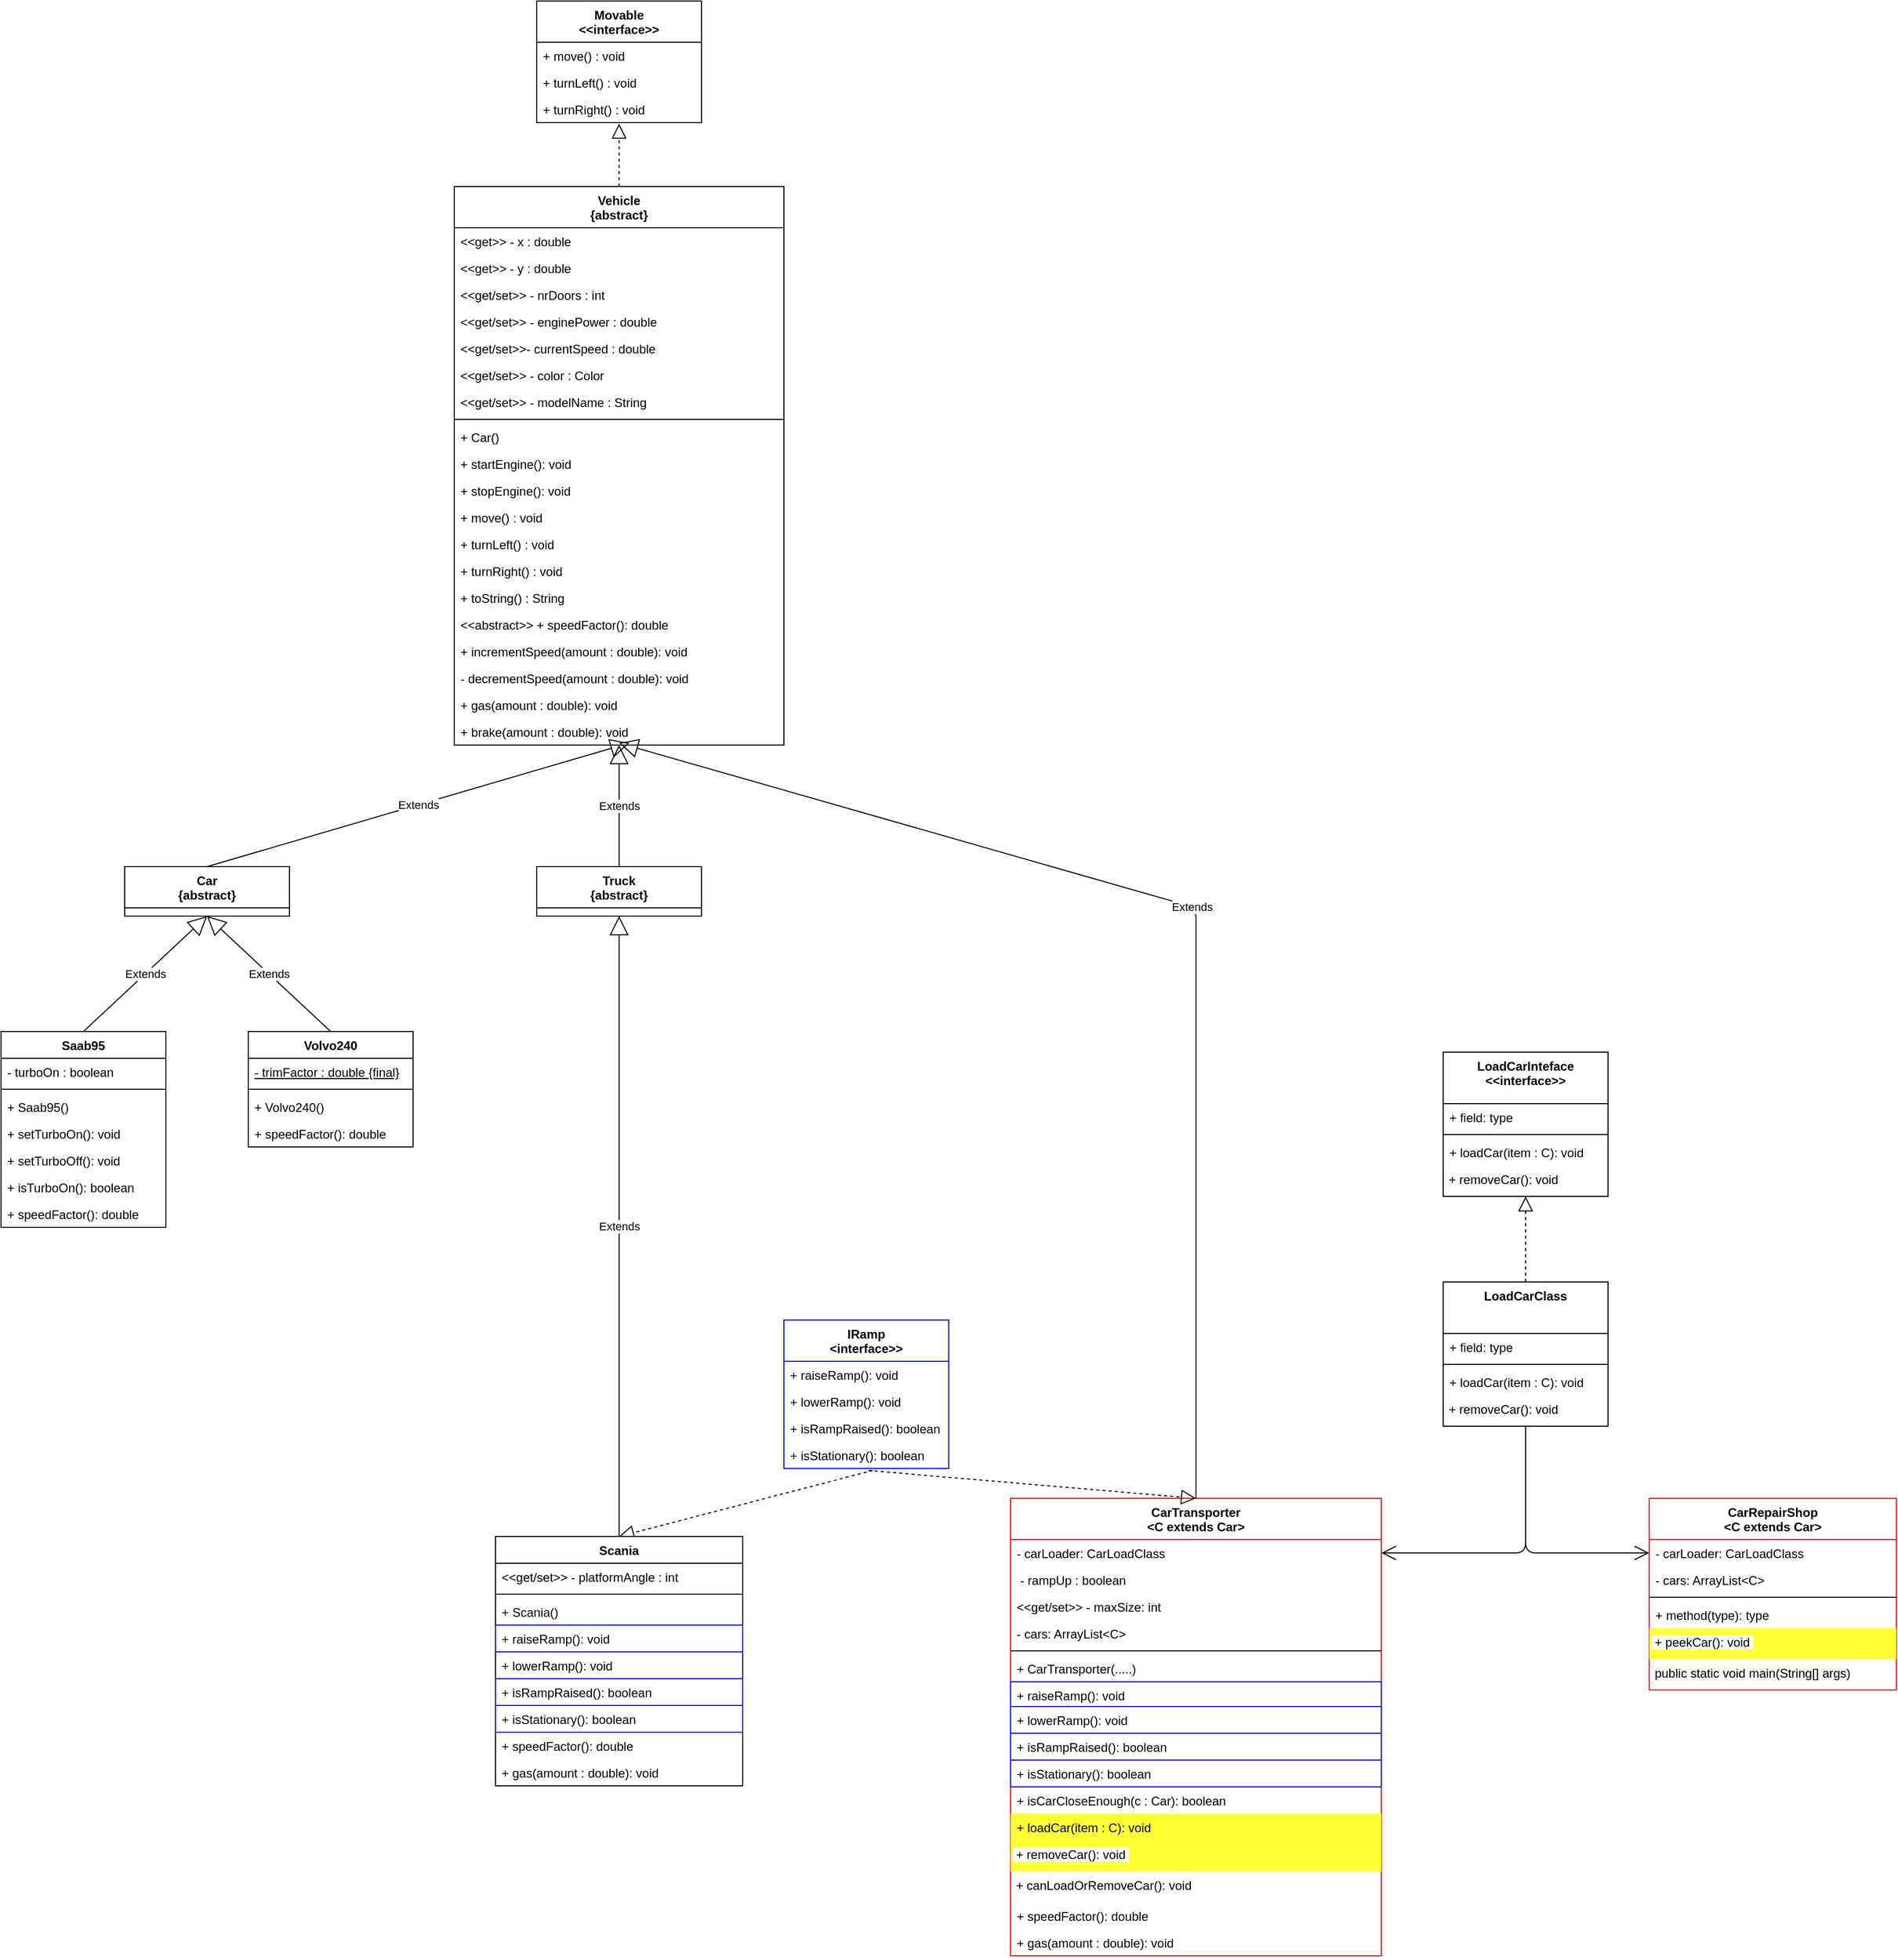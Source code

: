 <mxfile version="13.9.9" type="github">
  <diagram id="_Cr9bwAAUlMkFXNQbHdl" name="Page-1">
    <mxGraphModel dx="1278" dy="1717" grid="1" gridSize="10" guides="1" tooltips="1" connect="1" arrows="1" fold="1" page="1" pageScale="1" pageWidth="827" pageHeight="1169" math="0" shadow="0">
      <root>
        <mxCell id="0" />
        <mxCell id="1" parent="0" />
        <mxCell id="mMyt90tbhHPzwx2OuqYF-1" value="CarTransporter&#xa;&lt;C extends Car&gt;" style="swimlane;fontStyle=1;align=center;verticalAlign=top;childLayout=stackLayout;horizontal=1;startSize=40;horizontalStack=0;resizeParent=1;resizeParentMax=0;resizeLast=0;collapsible=1;marginBottom=0;strokeColor=#FF0000;" parent="1" vertex="1">
          <mxGeometry x="1020" y="1213" width="360" height="444" as="geometry" />
        </mxCell>
        <mxCell id="dB_CdpDJUb-EM3NvIYnl-26" value="- carLoader: CarLoadClass" style="text;strokeColor=none;fillColor=none;align=left;verticalAlign=top;spacingLeft=4;spacingRight=4;overflow=hidden;rotatable=0;points=[[0,0.5],[1,0.5]];portConstraint=eastwest;" parent="mMyt90tbhHPzwx2OuqYF-1" vertex="1">
          <mxGeometry y="40" width="360" height="26" as="geometry" />
        </mxCell>
        <mxCell id="mMyt90tbhHPzwx2OuqYF-2" value=" - rampUp : boolean&#xa;" style="text;strokeColor=none;fillColor=none;align=left;verticalAlign=top;spacingLeft=4;spacingRight=4;overflow=hidden;rotatable=0;points=[[0,0.5],[1,0.5]];portConstraint=eastwest;fontStyle=0" parent="mMyt90tbhHPzwx2OuqYF-1" vertex="1">
          <mxGeometry y="66" width="360" height="26" as="geometry" />
        </mxCell>
        <mxCell id="mMyt90tbhHPzwx2OuqYF-4" value="&lt;&lt;get/set&gt;&gt; - maxSize: int" style="text;strokeColor=none;fillColor=none;align=left;verticalAlign=top;spacingLeft=4;spacingRight=4;overflow=hidden;rotatable=0;points=[[0,0.5],[1,0.5]];portConstraint=eastwest;" parent="mMyt90tbhHPzwx2OuqYF-1" vertex="1">
          <mxGeometry y="92" width="360" height="26" as="geometry" />
        </mxCell>
        <mxCell id="mMyt90tbhHPzwx2OuqYF-3" value="- cars: ArrayList&lt;C&gt;" style="text;strokeColor=none;fillColor=none;align=left;verticalAlign=top;spacingLeft=4;spacingRight=4;overflow=hidden;rotatable=0;points=[[0,0.5],[1,0.5]];portConstraint=eastwest;" parent="mMyt90tbhHPzwx2OuqYF-1" vertex="1">
          <mxGeometry y="118" width="360" height="26" as="geometry" />
        </mxCell>
        <mxCell id="mMyt90tbhHPzwx2OuqYF-5" value="" style="line;strokeWidth=1;fillColor=none;align=left;verticalAlign=middle;spacingTop=-1;spacingLeft=3;spacingRight=3;rotatable=0;labelPosition=right;points=[];portConstraint=eastwest;" parent="mMyt90tbhHPzwx2OuqYF-1" vertex="1">
          <mxGeometry y="144" width="360" height="8" as="geometry" />
        </mxCell>
        <mxCell id="mMyt90tbhHPzwx2OuqYF-110" value="+ CarTransporter(.....)" style="text;strokeColor=none;fillColor=none;align=left;verticalAlign=top;spacingLeft=4;spacingRight=4;overflow=hidden;rotatable=0;points=[[0,0.5],[1,0.5]];portConstraint=eastwest;" parent="mMyt90tbhHPzwx2OuqYF-1" vertex="1">
          <mxGeometry y="152" width="360" height="26" as="geometry" />
        </mxCell>
        <mxCell id="JNxy1Z6D2M4qp34HonPS-6" value="+ raiseRamp(): void" style="text;strokeColor=#0000FF;fillColor=none;align=left;verticalAlign=top;spacingLeft=4;spacingRight=4;overflow=hidden;rotatable=0;points=[[0,0.5],[1,0.5]];portConstraint=eastwest;" vertex="1" parent="mMyt90tbhHPzwx2OuqYF-1">
          <mxGeometry y="178" width="360" height="24" as="geometry" />
        </mxCell>
        <mxCell id="JNxy1Z6D2M4qp34HonPS-7" value="+ lowerRamp(): void" style="text;strokeColor=#0000FF;fillColor=none;align=left;verticalAlign=top;spacingLeft=4;spacingRight=4;overflow=hidden;rotatable=0;points=[[0,0.5],[1,0.5]];portConstraint=eastwest;" vertex="1" parent="mMyt90tbhHPzwx2OuqYF-1">
          <mxGeometry y="202" width="360" height="26" as="geometry" />
        </mxCell>
        <mxCell id="JNxy1Z6D2M4qp34HonPS-8" value="+ isRampRaised(): boolean" style="text;strokeColor=#0000FF;fillColor=none;align=left;verticalAlign=top;spacingLeft=4;spacingRight=4;overflow=hidden;rotatable=0;points=[[0,0.5],[1,0.5]];portConstraint=eastwest;" vertex="1" parent="mMyt90tbhHPzwx2OuqYF-1">
          <mxGeometry y="228" width="360" height="26" as="geometry" />
        </mxCell>
        <mxCell id="JNxy1Z6D2M4qp34HonPS-14" value="+ isStationary(): boolean " style="text;strokeColor=#0000FF;fillColor=none;align=left;verticalAlign=top;spacingLeft=4;spacingRight=4;overflow=hidden;rotatable=0;points=[[0,0.5],[1,0.5]];portConstraint=eastwest;" vertex="1" parent="mMyt90tbhHPzwx2OuqYF-1">
          <mxGeometry y="254" width="360" height="26" as="geometry" />
        </mxCell>
        <mxCell id="mMyt90tbhHPzwx2OuqYF-83" value="+ isCarCloseEnough(c : Car): boolean" style="text;strokeColor=none;fillColor=none;align=left;verticalAlign=top;spacingLeft=4;spacingRight=4;overflow=hidden;rotatable=0;points=[[0,0.5],[1,0.5]];portConstraint=eastwest;" parent="mMyt90tbhHPzwx2OuqYF-1" vertex="1">
          <mxGeometry y="280" width="360" height="26" as="geometry" />
        </mxCell>
        <mxCell id="JNxy1Z6D2M4qp34HonPS-4" value="+ loadCar(item : C): void " style="text;strokeColor=none;fillColor=#FFFF33;align=left;verticalAlign=top;spacingLeft=4;spacingRight=4;overflow=hidden;rotatable=0;points=[[0,0.5],[1,0.5]];portConstraint=eastwest;" vertex="1" parent="mMyt90tbhHPzwx2OuqYF-1">
          <mxGeometry y="306" width="360" height="26" as="geometry" />
        </mxCell>
        <mxCell id="JNxy1Z6D2M4qp34HonPS-5" value="&lt;span style=&quot;color: rgb(0 , 0 , 0) ; font-family: &amp;#34;helvetica&amp;#34; ; font-size: 12px ; font-style: normal ; font-weight: 400 ; letter-spacing: normal ; text-align: left ; text-indent: 0px ; text-transform: none ; word-spacing: 0px ; background-color: rgb(248 , 249 , 250) ; display: inline ; float: none&quot;&gt;&amp;nbsp;+ removeCar(): void&amp;nbsp;&lt;/span&gt;" style="text;whiteSpace=wrap;html=1;fillColor=#FFFF33;" vertex="1" parent="mMyt90tbhHPzwx2OuqYF-1">
          <mxGeometry y="332" width="360" height="30" as="geometry" />
        </mxCell>
        <mxCell id="mMyt90tbhHPzwx2OuqYF-92" value="&lt;span style=&quot;color: rgb(0 , 0 , 0) ; font-family: &amp;#34;helvetica&amp;#34; ; font-size: 12px ; font-style: normal ; font-weight: 400 ; letter-spacing: normal ; text-align: left ; text-indent: 0px ; text-transform: none ; word-spacing: 0px ; background-color: rgb(248 , 249 , 250) ; display: inline ; float: none&quot;&gt;&amp;nbsp;+ canLoadOrRemoveCar(): void&amp;nbsp;&lt;/span&gt;" style="text;whiteSpace=wrap;html=1;" parent="mMyt90tbhHPzwx2OuqYF-1" vertex="1">
          <mxGeometry y="362" width="360" height="30" as="geometry" />
        </mxCell>
        <mxCell id="mMyt90tbhHPzwx2OuqYF-81" value="+ speedFactor(): double" style="text;strokeColor=none;fillColor=none;align=left;verticalAlign=top;spacingLeft=4;spacingRight=4;overflow=hidden;rotatable=0;points=[[0,0.5],[1,0.5]];portConstraint=eastwest;" parent="mMyt90tbhHPzwx2OuqYF-1" vertex="1">
          <mxGeometry y="392" width="360" height="26" as="geometry" />
        </mxCell>
        <mxCell id="mMyt90tbhHPzwx2OuqYF-82" value="+ gas(amount : double): void" style="text;strokeColor=none;fillColor=none;align=left;verticalAlign=top;spacingLeft=4;spacingRight=4;overflow=hidden;rotatable=0;points=[[0,0.5],[1,0.5]];portConstraint=eastwest;" parent="mMyt90tbhHPzwx2OuqYF-1" vertex="1">
          <mxGeometry y="418" width="360" height="26" as="geometry" />
        </mxCell>
        <mxCell id="mMyt90tbhHPzwx2OuqYF-7" value="Movable&#xa;&lt;&lt;interface&gt;&gt;" style="swimlane;fontStyle=1;childLayout=stackLayout;horizontal=1;startSize=40;fillColor=none;horizontalStack=0;resizeParent=1;resizeParentMax=0;resizeLast=0;collapsible=1;marginBottom=0;" parent="1" vertex="1">
          <mxGeometry x="560" y="-240" width="160" height="118" as="geometry" />
        </mxCell>
        <mxCell id="mMyt90tbhHPzwx2OuqYF-8" value="+ move() : void" style="text;strokeColor=none;fillColor=none;align=left;verticalAlign=top;spacingLeft=4;spacingRight=4;overflow=hidden;rotatable=0;points=[[0,0.5],[1,0.5]];portConstraint=eastwest;" parent="mMyt90tbhHPzwx2OuqYF-7" vertex="1">
          <mxGeometry y="40" width="160" height="26" as="geometry" />
        </mxCell>
        <mxCell id="mMyt90tbhHPzwx2OuqYF-9" value="+ turnLeft() : void" style="text;strokeColor=none;fillColor=none;align=left;verticalAlign=top;spacingLeft=4;spacingRight=4;overflow=hidden;rotatable=0;points=[[0,0.5],[1,0.5]];portConstraint=eastwest;" parent="mMyt90tbhHPzwx2OuqYF-7" vertex="1">
          <mxGeometry y="66" width="160" height="26" as="geometry" />
        </mxCell>
        <mxCell id="mMyt90tbhHPzwx2OuqYF-10" value="+ turnRight() : void" style="text;strokeColor=none;fillColor=none;align=left;verticalAlign=top;spacingLeft=4;spacingRight=4;overflow=hidden;rotatable=0;points=[[0,0.5],[1,0.5]];portConstraint=eastwest;" parent="mMyt90tbhHPzwx2OuqYF-7" vertex="1">
          <mxGeometry y="92" width="160" height="26" as="geometry" />
        </mxCell>
        <mxCell id="mMyt90tbhHPzwx2OuqYF-11" value="Vehicle&#xa;{abstract}&#xa;" style="swimlane;fontStyle=1;align=center;verticalAlign=top;childLayout=stackLayout;horizontal=1;startSize=40;horizontalStack=0;resizeParent=1;resizeParentMax=0;resizeLast=0;collapsible=1;marginBottom=0;" parent="1" vertex="1">
          <mxGeometry x="480" y="-60" width="320" height="542" as="geometry" />
        </mxCell>
        <mxCell id="mMyt90tbhHPzwx2OuqYF-12" value="&lt;&lt;get&gt;&gt; - x : double" style="text;strokeColor=none;fillColor=none;align=left;verticalAlign=top;spacingLeft=4;spacingRight=4;overflow=hidden;rotatable=0;points=[[0,0.5],[1,0.5]];portConstraint=eastwest;" parent="mMyt90tbhHPzwx2OuqYF-11" vertex="1">
          <mxGeometry y="40" width="320" height="26" as="geometry" />
        </mxCell>
        <mxCell id="mMyt90tbhHPzwx2OuqYF-13" value="&lt;&lt;get&gt;&gt; - y : double" style="text;strokeColor=none;fillColor=none;align=left;verticalAlign=top;spacingLeft=4;spacingRight=4;overflow=hidden;rotatable=0;points=[[0,0.5],[1,0.5]];portConstraint=eastwest;" parent="mMyt90tbhHPzwx2OuqYF-11" vertex="1">
          <mxGeometry y="66" width="320" height="26" as="geometry" />
        </mxCell>
        <mxCell id="mMyt90tbhHPzwx2OuqYF-14" value="&lt;&lt;get/set&gt;&gt; - nrDoors : int" style="text;strokeColor=none;fillColor=none;align=left;verticalAlign=top;spacingLeft=4;spacingRight=4;overflow=hidden;rotatable=0;points=[[0,0.5],[1,0.5]];portConstraint=eastwest;" parent="mMyt90tbhHPzwx2OuqYF-11" vertex="1">
          <mxGeometry y="92" width="320" height="26" as="geometry" />
        </mxCell>
        <mxCell id="mMyt90tbhHPzwx2OuqYF-15" value="&lt;&lt;get/set&gt;&gt; - enginePower : double" style="text;strokeColor=none;fillColor=none;align=left;verticalAlign=top;spacingLeft=4;spacingRight=4;overflow=hidden;rotatable=0;points=[[0,0.5],[1,0.5]];portConstraint=eastwest;" parent="mMyt90tbhHPzwx2OuqYF-11" vertex="1">
          <mxGeometry y="118" width="320" height="26" as="geometry" />
        </mxCell>
        <mxCell id="mMyt90tbhHPzwx2OuqYF-16" value="&lt;&lt;get/set&gt;&gt;- currentSpeed : double" style="text;strokeColor=none;fillColor=none;align=left;verticalAlign=top;spacingLeft=4;spacingRight=4;overflow=hidden;rotatable=0;points=[[0,0.5],[1,0.5]];portConstraint=eastwest;" parent="mMyt90tbhHPzwx2OuqYF-11" vertex="1">
          <mxGeometry y="144" width="320" height="26" as="geometry" />
        </mxCell>
        <mxCell id="mMyt90tbhHPzwx2OuqYF-17" value="&lt;&lt;get/set&gt;&gt; - color : Color" style="text;strokeColor=none;fillColor=none;align=left;verticalAlign=top;spacingLeft=4;spacingRight=4;overflow=hidden;rotatable=0;points=[[0,0.5],[1,0.5]];portConstraint=eastwest;" parent="mMyt90tbhHPzwx2OuqYF-11" vertex="1">
          <mxGeometry y="170" width="320" height="26" as="geometry" />
        </mxCell>
        <mxCell id="mMyt90tbhHPzwx2OuqYF-18" value="&lt;&lt;get/set&gt;&gt; - modelName : String" style="text;strokeColor=none;fillColor=none;align=left;verticalAlign=top;spacingLeft=4;spacingRight=4;overflow=hidden;rotatable=0;points=[[0,0.5],[1,0.5]];portConstraint=eastwest;" parent="mMyt90tbhHPzwx2OuqYF-11" vertex="1">
          <mxGeometry y="196" width="320" height="26" as="geometry" />
        </mxCell>
        <mxCell id="mMyt90tbhHPzwx2OuqYF-19" value="" style="line;strokeWidth=1;fillColor=none;align=left;verticalAlign=middle;spacingTop=-1;spacingLeft=3;spacingRight=3;rotatable=0;labelPosition=right;points=[];portConstraint=eastwest;" parent="mMyt90tbhHPzwx2OuqYF-11" vertex="1">
          <mxGeometry y="222" width="320" height="8" as="geometry" />
        </mxCell>
        <mxCell id="mMyt90tbhHPzwx2OuqYF-20" value="+ Car()" style="text;strokeColor=none;fillColor=none;align=left;verticalAlign=top;spacingLeft=4;spacingRight=4;overflow=hidden;rotatable=0;points=[[0,0.5],[1,0.5]];portConstraint=eastwest;" parent="mMyt90tbhHPzwx2OuqYF-11" vertex="1">
          <mxGeometry y="230" width="320" height="26" as="geometry" />
        </mxCell>
        <mxCell id="mMyt90tbhHPzwx2OuqYF-21" value="+ startEngine(): void" style="text;strokeColor=none;fillColor=none;align=left;verticalAlign=top;spacingLeft=4;spacingRight=4;overflow=hidden;rotatable=0;points=[[0,0.5],[1,0.5]];portConstraint=eastwest;" parent="mMyt90tbhHPzwx2OuqYF-11" vertex="1">
          <mxGeometry y="256" width="320" height="26" as="geometry" />
        </mxCell>
        <mxCell id="mMyt90tbhHPzwx2OuqYF-22" value="+ stopEngine(): void" style="text;strokeColor=none;fillColor=none;align=left;verticalAlign=top;spacingLeft=4;spacingRight=4;overflow=hidden;rotatable=0;points=[[0,0.5],[1,0.5]];portConstraint=eastwest;" parent="mMyt90tbhHPzwx2OuqYF-11" vertex="1">
          <mxGeometry y="282" width="320" height="26" as="geometry" />
        </mxCell>
        <mxCell id="mMyt90tbhHPzwx2OuqYF-23" value="+ move() : void" style="text;strokeColor=none;fillColor=none;align=left;verticalAlign=top;spacingLeft=4;spacingRight=4;overflow=hidden;rotatable=0;points=[[0,0.5],[1,0.5]];portConstraint=eastwest;" parent="mMyt90tbhHPzwx2OuqYF-11" vertex="1">
          <mxGeometry y="308" width="320" height="26" as="geometry" />
        </mxCell>
        <mxCell id="mMyt90tbhHPzwx2OuqYF-24" value="+ turnLeft() : void" style="text;strokeColor=none;fillColor=none;align=left;verticalAlign=top;spacingLeft=4;spacingRight=4;overflow=hidden;rotatable=0;points=[[0,0.5],[1,0.5]];portConstraint=eastwest;" parent="mMyt90tbhHPzwx2OuqYF-11" vertex="1">
          <mxGeometry y="334" width="320" height="26" as="geometry" />
        </mxCell>
        <mxCell id="mMyt90tbhHPzwx2OuqYF-25" value="+ turnRight() : void" style="text;strokeColor=none;fillColor=none;align=left;verticalAlign=top;spacingLeft=4;spacingRight=4;overflow=hidden;rotatable=0;points=[[0,0.5],[1,0.5]];portConstraint=eastwest;" parent="mMyt90tbhHPzwx2OuqYF-11" vertex="1">
          <mxGeometry y="360" width="320" height="26" as="geometry" />
        </mxCell>
        <mxCell id="mMyt90tbhHPzwx2OuqYF-26" value="+ toString() : String" style="text;strokeColor=none;fillColor=none;align=left;verticalAlign=top;spacingLeft=4;spacingRight=4;overflow=hidden;rotatable=0;points=[[0,0.5],[1,0.5]];portConstraint=eastwest;" parent="mMyt90tbhHPzwx2OuqYF-11" vertex="1">
          <mxGeometry y="386" width="320" height="26" as="geometry" />
        </mxCell>
        <mxCell id="mMyt90tbhHPzwx2OuqYF-27" value="&lt;&lt;abstract&gt;&gt; + speedFactor(): double" style="text;strokeColor=none;fillColor=none;align=left;verticalAlign=top;spacingLeft=4;spacingRight=4;overflow=hidden;rotatable=0;points=[[0,0.5],[1,0.5]];portConstraint=eastwest;" parent="mMyt90tbhHPzwx2OuqYF-11" vertex="1">
          <mxGeometry y="412" width="320" height="26" as="geometry" />
        </mxCell>
        <mxCell id="mMyt90tbhHPzwx2OuqYF-28" value="+ incrementSpeed(amount : double): void" style="text;strokeColor=none;fillColor=none;align=left;verticalAlign=top;spacingLeft=4;spacingRight=4;overflow=hidden;rotatable=0;points=[[0,0.5],[1,0.5]];portConstraint=eastwest;" parent="mMyt90tbhHPzwx2OuqYF-11" vertex="1">
          <mxGeometry y="438" width="320" height="26" as="geometry" />
        </mxCell>
        <mxCell id="mMyt90tbhHPzwx2OuqYF-29" value="- decrementSpeed(amount : double): void" style="text;strokeColor=none;fillColor=none;align=left;verticalAlign=top;spacingLeft=4;spacingRight=4;overflow=hidden;rotatable=0;points=[[0,0.5],[1,0.5]];portConstraint=eastwest;" parent="mMyt90tbhHPzwx2OuqYF-11" vertex="1">
          <mxGeometry y="464" width="320" height="26" as="geometry" />
        </mxCell>
        <mxCell id="mMyt90tbhHPzwx2OuqYF-30" value="+ gas(amount : double): void" style="text;strokeColor=none;fillColor=none;align=left;verticalAlign=top;spacingLeft=4;spacingRight=4;overflow=hidden;rotatable=0;points=[[0,0.5],[1,0.5]];portConstraint=eastwest;" parent="mMyt90tbhHPzwx2OuqYF-11" vertex="1">
          <mxGeometry y="490" width="320" height="26" as="geometry" />
        </mxCell>
        <mxCell id="mMyt90tbhHPzwx2OuqYF-31" value="+ brake(amount : double): void" style="text;strokeColor=none;fillColor=none;align=left;verticalAlign=top;spacingLeft=4;spacingRight=4;overflow=hidden;rotatable=0;points=[[0,0.5],[1,0.5]];portConstraint=eastwest;" parent="mMyt90tbhHPzwx2OuqYF-11" vertex="1">
          <mxGeometry y="516" width="320" height="26" as="geometry" />
        </mxCell>
        <mxCell id="mMyt90tbhHPzwx2OuqYF-32" value="" style="endArrow=block;dashed=1;endFill=0;endSize=12;html=1;entryX=0.5;entryY=1.038;entryDx=0;entryDy=0;entryPerimeter=0;" parent="1" source="mMyt90tbhHPzwx2OuqYF-11" target="mMyt90tbhHPzwx2OuqYF-10" edge="1">
          <mxGeometry width="160" relative="1" as="geometry">
            <mxPoint x="820" y="300" as="sourcePoint" />
            <mxPoint x="980" y="300" as="targetPoint" />
          </mxGeometry>
        </mxCell>
        <mxCell id="mMyt90tbhHPzwx2OuqYF-33" value="Saab95" style="swimlane;fontStyle=1;align=center;verticalAlign=top;childLayout=stackLayout;horizontal=1;startSize=26;horizontalStack=0;resizeParent=1;resizeParentMax=0;resizeLast=0;collapsible=1;marginBottom=0;" parent="1" vertex="1">
          <mxGeometry x="40" y="760" width="160" height="190" as="geometry" />
        </mxCell>
        <mxCell id="mMyt90tbhHPzwx2OuqYF-34" value="- turboOn : boolean" style="text;strokeColor=none;fillColor=none;align=left;verticalAlign=top;spacingLeft=4;spacingRight=4;overflow=hidden;rotatable=0;points=[[0,0.5],[1,0.5]];portConstraint=eastwest;fontStyle=0" parent="mMyt90tbhHPzwx2OuqYF-33" vertex="1">
          <mxGeometry y="26" width="160" height="26" as="geometry" />
        </mxCell>
        <mxCell id="mMyt90tbhHPzwx2OuqYF-35" value="" style="line;strokeWidth=1;fillColor=none;align=left;verticalAlign=middle;spacingTop=-1;spacingLeft=3;spacingRight=3;rotatable=0;labelPosition=right;points=[];portConstraint=eastwest;" parent="mMyt90tbhHPzwx2OuqYF-33" vertex="1">
          <mxGeometry y="52" width="160" height="8" as="geometry" />
        </mxCell>
        <mxCell id="mMyt90tbhHPzwx2OuqYF-36" value="+ Saab95()" style="text;strokeColor=none;fillColor=none;align=left;verticalAlign=top;spacingLeft=4;spacingRight=4;overflow=hidden;rotatable=0;points=[[0,0.5],[1,0.5]];portConstraint=eastwest;" parent="mMyt90tbhHPzwx2OuqYF-33" vertex="1">
          <mxGeometry y="60" width="160" height="26" as="geometry" />
        </mxCell>
        <mxCell id="mMyt90tbhHPzwx2OuqYF-37" value="+ setTurboOn(): void" style="text;strokeColor=none;fillColor=none;align=left;verticalAlign=top;spacingLeft=4;spacingRight=4;overflow=hidden;rotatable=0;points=[[0,0.5],[1,0.5]];portConstraint=eastwest;" parent="mMyt90tbhHPzwx2OuqYF-33" vertex="1">
          <mxGeometry y="86" width="160" height="26" as="geometry" />
        </mxCell>
        <mxCell id="mMyt90tbhHPzwx2OuqYF-38" value="+ setTurboOff(): void" style="text;strokeColor=none;fillColor=none;align=left;verticalAlign=top;spacingLeft=4;spacingRight=4;overflow=hidden;rotatable=0;points=[[0,0.5],[1,0.5]];portConstraint=eastwest;" parent="mMyt90tbhHPzwx2OuqYF-33" vertex="1">
          <mxGeometry y="112" width="160" height="26" as="geometry" />
        </mxCell>
        <mxCell id="mMyt90tbhHPzwx2OuqYF-39" value="+ isTurboOn(): boolean" style="text;strokeColor=none;fillColor=none;align=left;verticalAlign=top;spacingLeft=4;spacingRight=4;overflow=hidden;rotatable=0;points=[[0,0.5],[1,0.5]];portConstraint=eastwest;" parent="mMyt90tbhHPzwx2OuqYF-33" vertex="1">
          <mxGeometry y="138" width="160" height="26" as="geometry" />
        </mxCell>
        <mxCell id="mMyt90tbhHPzwx2OuqYF-40" value="+ speedFactor(): double" style="text;strokeColor=none;fillColor=none;align=left;verticalAlign=top;spacingLeft=4;spacingRight=4;overflow=hidden;rotatable=0;points=[[0,0.5],[1,0.5]];portConstraint=eastwest;" parent="mMyt90tbhHPzwx2OuqYF-33" vertex="1">
          <mxGeometry y="164" width="160" height="26" as="geometry" />
        </mxCell>
        <mxCell id="mMyt90tbhHPzwx2OuqYF-41" value="Volvo240" style="swimlane;fontStyle=1;align=center;verticalAlign=top;childLayout=stackLayout;horizontal=1;startSize=26;horizontalStack=0;resizeParent=1;resizeParentMax=0;resizeLast=0;collapsible=1;marginBottom=0;" parent="1" vertex="1">
          <mxGeometry x="280" y="760" width="160" height="112" as="geometry" />
        </mxCell>
        <mxCell id="mMyt90tbhHPzwx2OuqYF-42" value="- trimFactor : double {final}" style="text;strokeColor=none;fillColor=none;align=left;verticalAlign=top;spacingLeft=4;spacingRight=4;overflow=hidden;rotatable=0;points=[[0,0.5],[1,0.5]];portConstraint=eastwest;fontStyle=4" parent="mMyt90tbhHPzwx2OuqYF-41" vertex="1">
          <mxGeometry y="26" width="160" height="26" as="geometry" />
        </mxCell>
        <mxCell id="mMyt90tbhHPzwx2OuqYF-43" value="" style="line;strokeWidth=1;fillColor=none;align=left;verticalAlign=middle;spacingTop=-1;spacingLeft=3;spacingRight=3;rotatable=0;labelPosition=right;points=[];portConstraint=eastwest;" parent="mMyt90tbhHPzwx2OuqYF-41" vertex="1">
          <mxGeometry y="52" width="160" height="8" as="geometry" />
        </mxCell>
        <mxCell id="mMyt90tbhHPzwx2OuqYF-44" value="+ Volvo240()" style="text;strokeColor=none;fillColor=none;align=left;verticalAlign=top;spacingLeft=4;spacingRight=4;overflow=hidden;rotatable=0;points=[[0,0.5],[1,0.5]];portConstraint=eastwest;" parent="mMyt90tbhHPzwx2OuqYF-41" vertex="1">
          <mxGeometry y="60" width="160" height="26" as="geometry" />
        </mxCell>
        <mxCell id="mMyt90tbhHPzwx2OuqYF-45" value="+ speedFactor(): double" style="text;strokeColor=none;fillColor=none;align=left;verticalAlign=top;spacingLeft=4;spacingRight=4;overflow=hidden;rotatable=0;points=[[0,0.5],[1,0.5]];portConstraint=eastwest;" parent="mMyt90tbhHPzwx2OuqYF-41" vertex="1">
          <mxGeometry y="86" width="160" height="26" as="geometry" />
        </mxCell>
        <mxCell id="mMyt90tbhHPzwx2OuqYF-46" value="Extends" style="endArrow=block;endSize=16;endFill=0;html=1;exitX=0.5;exitY=0;exitDx=0;exitDy=0;entryX=0.5;entryY=1;entryDx=0;entryDy=0;" parent="1" source="mMyt90tbhHPzwx2OuqYF-41" target="mMyt90tbhHPzwx2OuqYF-60" edge="1">
          <mxGeometry width="160" relative="1" as="geometry">
            <mxPoint x="440" y="850" as="sourcePoint" />
            <mxPoint x="240.32" y="671.856" as="targetPoint" />
          </mxGeometry>
        </mxCell>
        <mxCell id="mMyt90tbhHPzwx2OuqYF-47" value="Extends" style="endArrow=block;endSize=16;endFill=0;html=1;exitX=0.5;exitY=0;exitDx=0;exitDy=0;entryX=0.5;entryY=1;entryDx=0;entryDy=0;" parent="1" source="mMyt90tbhHPzwx2OuqYF-33" target="mMyt90tbhHPzwx2OuqYF-60" edge="1">
          <mxGeometry width="160" relative="1" as="geometry">
            <mxPoint x="220" y="880" as="sourcePoint" />
            <mxPoint x="240.96" y="673.08" as="targetPoint" />
          </mxGeometry>
        </mxCell>
        <mxCell id="mMyt90tbhHPzwx2OuqYF-58" value="Extends" style="endArrow=block;endSize=16;endFill=0;html=1;exitX=0.5;exitY=0;exitDx=0;exitDy=0;entryX=0.5;entryY=1;entryDx=0;entryDy=0;" parent="1" source="mMyt90tbhHPzwx2OuqYF-48" target="mMyt90tbhHPzwx2OuqYF-64" edge="1">
          <mxGeometry width="160" relative="1" as="geometry">
            <mxPoint x="130" y="890" as="sourcePoint" />
            <mxPoint x="640.96" y="677.172" as="targetPoint" />
          </mxGeometry>
        </mxCell>
        <mxCell id="mMyt90tbhHPzwx2OuqYF-60" value="Car&#xa;{abstract}" style="swimlane;fontStyle=1;align=center;verticalAlign=top;childLayout=stackLayout;horizontal=1;startSize=40;horizontalStack=0;resizeParent=1;resizeParentMax=0;resizeLast=0;collapsible=1;marginBottom=0;" parent="1" vertex="1">
          <mxGeometry x="160" y="600" width="160" height="48" as="geometry" />
        </mxCell>
        <mxCell id="mMyt90tbhHPzwx2OuqYF-64" value="Truck&#xa;{abstract}" style="swimlane;fontStyle=1;align=center;verticalAlign=top;childLayout=stackLayout;horizontal=1;startSize=40;horizontalStack=0;resizeParent=1;resizeParentMax=0;resizeLast=0;collapsible=1;marginBottom=0;" parent="1" vertex="1">
          <mxGeometry x="560" y="600" width="160" height="48" as="geometry" />
        </mxCell>
        <mxCell id="mMyt90tbhHPzwx2OuqYF-69" value="Extends" style="endArrow=block;endSize=16;endFill=0;html=1;exitX=0.5;exitY=0;exitDx=0;exitDy=0;" parent="1" source="mMyt90tbhHPzwx2OuqYF-60" edge="1">
          <mxGeometry width="160" relative="1" as="geometry">
            <mxPoint x="490" y="620" as="sourcePoint" />
            <mxPoint x="650" y="480" as="targetPoint" />
          </mxGeometry>
        </mxCell>
        <mxCell id="mMyt90tbhHPzwx2OuqYF-70" value="Extends" style="endArrow=block;endSize=16;endFill=0;html=1;exitX=0.5;exitY=0;exitDx=0;exitDy=0;" parent="1" source="mMyt90tbhHPzwx2OuqYF-64" target="mMyt90tbhHPzwx2OuqYF-31" edge="1">
          <mxGeometry width="160" relative="1" as="geometry">
            <mxPoint x="490" y="620" as="sourcePoint" />
            <mxPoint x="650" y="620" as="targetPoint" />
          </mxGeometry>
        </mxCell>
        <mxCell id="mMyt90tbhHPzwx2OuqYF-71" value="Extends" style="endArrow=block;endSize=16;endFill=0;html=1;exitX=0.5;exitY=0;exitDx=0;exitDy=0;" parent="1" source="mMyt90tbhHPzwx2OuqYF-1" edge="1">
          <mxGeometry width="160" relative="1" as="geometry">
            <mxPoint x="1070" y="520" as="sourcePoint" />
            <mxPoint x="640" y="480" as="targetPoint" />
            <Array as="points">
              <mxPoint x="1200" y="640" />
            </Array>
          </mxGeometry>
        </mxCell>
        <mxCell id="mMyt90tbhHPzwx2OuqYF-112" value="CarRepairShop&#xa;&lt;C extends Car&gt;" style="swimlane;fontStyle=1;align=center;verticalAlign=top;childLayout=stackLayout;horizontal=1;startSize=40;horizontalStack=0;resizeParent=1;resizeParentMax=0;resizeLast=0;collapsible=1;marginBottom=0;strokeColor=#FF0000;" parent="1" vertex="1">
          <mxGeometry x="1640" y="1213" width="240" height="186" as="geometry" />
        </mxCell>
        <mxCell id="dB_CdpDJUb-EM3NvIYnl-24" value="- carLoader: CarLoadClass" style="text;strokeColor=none;fillColor=none;align=left;verticalAlign=top;spacingLeft=4;spacingRight=4;overflow=hidden;rotatable=0;points=[[0,0.5],[1,0.5]];portConstraint=eastwest;" parent="mMyt90tbhHPzwx2OuqYF-112" vertex="1">
          <mxGeometry y="40" width="240" height="26" as="geometry" />
        </mxCell>
        <mxCell id="AptcErg4pu4xVObqwMi1-2" value="- cars: ArrayList&lt;C&gt;" style="text;strokeColor=none;fillColor=none;align=left;verticalAlign=top;spacingLeft=4;spacingRight=4;overflow=hidden;rotatable=0;points=[[0,0.5],[1,0.5]];portConstraint=eastwest;" parent="mMyt90tbhHPzwx2OuqYF-112" vertex="1">
          <mxGeometry y="66" width="240" height="26" as="geometry" />
        </mxCell>
        <mxCell id="mMyt90tbhHPzwx2OuqYF-114" value="" style="line;strokeWidth=1;fillColor=none;align=left;verticalAlign=middle;spacingTop=-1;spacingLeft=3;spacingRight=3;rotatable=0;labelPosition=right;points=[];portConstraint=eastwest;" parent="mMyt90tbhHPzwx2OuqYF-112" vertex="1">
          <mxGeometry y="92" width="240" height="8" as="geometry" />
        </mxCell>
        <mxCell id="mMyt90tbhHPzwx2OuqYF-115" value="+ method(type): type" style="text;strokeColor=none;fillColor=none;align=left;verticalAlign=top;spacingLeft=4;spacingRight=4;overflow=hidden;rotatable=0;points=[[0,0.5],[1,0.5]];portConstraint=eastwest;" parent="mMyt90tbhHPzwx2OuqYF-112" vertex="1">
          <mxGeometry y="100" width="240" height="26" as="geometry" />
        </mxCell>
        <mxCell id="AptcErg4pu4xVObqwMi1-3" value="&lt;span style=&quot;color: rgb(0 , 0 , 0) ; font-family: &amp;#34;helvetica&amp;#34; ; font-size: 12px ; font-style: normal ; font-weight: 400 ; letter-spacing: normal ; text-align: left ; text-indent: 0px ; text-transform: none ; word-spacing: 0px ; background-color: rgb(248 , 249 , 250) ; display: inline ; float: none&quot;&gt;&amp;nbsp;+ peekCar(): void&amp;nbsp;&lt;/span&gt;" style="text;whiteSpace=wrap;html=1;fillColor=#FFFF33;" parent="mMyt90tbhHPzwx2OuqYF-112" vertex="1">
          <mxGeometry y="126" width="240" height="30" as="geometry" />
        </mxCell>
        <mxCell id="AptcErg4pu4xVObqwMi1-4" value="&lt;span style=&quot;color: rgb(0 , 0 , 0) ; font-family: &amp;#34;helvetica&amp;#34; ; font-size: 12px ; font-style: normal ; font-weight: 400 ; letter-spacing: normal ; text-align: left ; text-indent: 0px ; text-transform: none ; word-spacing: 0px ; background-color: rgb(248 , 249 , 250) ; display: inline ; float: none&quot;&gt;&amp;nbsp;public static void main(String[] args)&lt;/span&gt;" style="text;whiteSpace=wrap;html=1;fillColor=none;" parent="mMyt90tbhHPzwx2OuqYF-112" vertex="1">
          <mxGeometry y="156" width="240" height="30" as="geometry" />
        </mxCell>
        <mxCell id="dB_CdpDJUb-EM3NvIYnl-1" value="LoadCarInteface&#xa;&lt;&lt;interface&gt;&gt;" style="swimlane;fontStyle=1;align=center;verticalAlign=top;childLayout=stackLayout;horizontal=1;startSize=50;horizontalStack=0;resizeParent=1;resizeParentMax=0;resizeLast=0;collapsible=1;marginBottom=0;fillColor=none;" parent="1" vertex="1">
          <mxGeometry x="1440" y="780" width="160" height="140" as="geometry" />
        </mxCell>
        <mxCell id="dB_CdpDJUb-EM3NvIYnl-2" value="+ field: type" style="text;strokeColor=none;fillColor=none;align=left;verticalAlign=top;spacingLeft=4;spacingRight=4;overflow=hidden;rotatable=0;points=[[0,0.5],[1,0.5]];portConstraint=eastwest;" parent="dB_CdpDJUb-EM3NvIYnl-1" vertex="1">
          <mxGeometry y="50" width="160" height="26" as="geometry" />
        </mxCell>
        <mxCell id="dB_CdpDJUb-EM3NvIYnl-3" value="" style="line;strokeWidth=1;fillColor=none;align=left;verticalAlign=middle;spacingTop=-1;spacingLeft=3;spacingRight=3;rotatable=0;labelPosition=right;points=[];portConstraint=eastwest;" parent="dB_CdpDJUb-EM3NvIYnl-1" vertex="1">
          <mxGeometry y="76" width="160" height="8" as="geometry" />
        </mxCell>
        <mxCell id="dB_CdpDJUb-EM3NvIYnl-14" value="+ loadCar(item : C): void " style="text;strokeColor=none;fillColor=none;align=left;verticalAlign=top;spacingLeft=4;spacingRight=4;overflow=hidden;rotatable=0;points=[[0,0.5],[1,0.5]];portConstraint=eastwest;" parent="dB_CdpDJUb-EM3NvIYnl-1" vertex="1">
          <mxGeometry y="84" width="160" height="26" as="geometry" />
        </mxCell>
        <mxCell id="dB_CdpDJUb-EM3NvIYnl-15" value="&lt;span style=&quot;color: rgb(0 , 0 , 0) ; font-family: &amp;#34;helvetica&amp;#34; ; font-size: 12px ; font-style: normal ; font-weight: 400 ; letter-spacing: normal ; text-align: left ; text-indent: 0px ; text-transform: none ; word-spacing: 0px ; background-color: rgb(248 , 249 , 250) ; display: inline ; float: none&quot;&gt;&amp;nbsp;+ removeCar(): void&amp;nbsp;&lt;/span&gt;" style="text;whiteSpace=wrap;html=1;fillColor=none;" parent="dB_CdpDJUb-EM3NvIYnl-1" vertex="1">
          <mxGeometry y="110" width="160" height="30" as="geometry" />
        </mxCell>
        <mxCell id="dB_CdpDJUb-EM3NvIYnl-18" value="LoadCarClass" style="swimlane;fontStyle=1;align=center;verticalAlign=top;childLayout=stackLayout;horizontal=1;startSize=50;horizontalStack=0;resizeParent=1;resizeParentMax=0;resizeLast=0;collapsible=1;marginBottom=0;fillColor=none;" parent="1" vertex="1">
          <mxGeometry x="1440" y="1003" width="160" height="140" as="geometry" />
        </mxCell>
        <mxCell id="dB_CdpDJUb-EM3NvIYnl-19" value="+ field: type" style="text;strokeColor=none;fillColor=none;align=left;verticalAlign=top;spacingLeft=4;spacingRight=4;overflow=hidden;rotatable=0;points=[[0,0.5],[1,0.5]];portConstraint=eastwest;" parent="dB_CdpDJUb-EM3NvIYnl-18" vertex="1">
          <mxGeometry y="50" width="160" height="26" as="geometry" />
        </mxCell>
        <mxCell id="dB_CdpDJUb-EM3NvIYnl-20" value="" style="line;strokeWidth=1;fillColor=none;align=left;verticalAlign=middle;spacingTop=-1;spacingLeft=3;spacingRight=3;rotatable=0;labelPosition=right;points=[];portConstraint=eastwest;" parent="dB_CdpDJUb-EM3NvIYnl-18" vertex="1">
          <mxGeometry y="76" width="160" height="8" as="geometry" />
        </mxCell>
        <mxCell id="dB_CdpDJUb-EM3NvIYnl-21" value="+ loadCar(item : C): void " style="text;strokeColor=none;fillColor=none;align=left;verticalAlign=top;spacingLeft=4;spacingRight=4;overflow=hidden;rotatable=0;points=[[0,0.5],[1,0.5]];portConstraint=eastwest;" parent="dB_CdpDJUb-EM3NvIYnl-18" vertex="1">
          <mxGeometry y="84" width="160" height="26" as="geometry" />
        </mxCell>
        <mxCell id="dB_CdpDJUb-EM3NvIYnl-22" value="&lt;span style=&quot;color: rgb(0 , 0 , 0) ; font-family: &amp;#34;helvetica&amp;#34; ; font-size: 12px ; font-style: normal ; font-weight: 400 ; letter-spacing: normal ; text-align: left ; text-indent: 0px ; text-transform: none ; word-spacing: 0px ; background-color: rgb(248 , 249 , 250) ; display: inline ; float: none&quot;&gt;&amp;nbsp;+ removeCar(): void&amp;nbsp;&lt;/span&gt;" style="text;whiteSpace=wrap;html=1;fillColor=none;" parent="dB_CdpDJUb-EM3NvIYnl-18" vertex="1">
          <mxGeometry y="110" width="160" height="30" as="geometry" />
        </mxCell>
        <mxCell id="dB_CdpDJUb-EM3NvIYnl-23" value="" style="endArrow=block;dashed=1;endFill=0;endSize=12;html=1;exitX=0.5;exitY=0;exitDx=0;exitDy=0;entryX=0.5;entryY=1;entryDx=0;entryDy=0;" parent="1" source="dB_CdpDJUb-EM3NvIYnl-18" target="dB_CdpDJUb-EM3NvIYnl-15" edge="1">
          <mxGeometry width="160" relative="1" as="geometry">
            <mxPoint x="1590" y="963" as="sourcePoint" />
            <mxPoint x="1750" y="963" as="targetPoint" />
          </mxGeometry>
        </mxCell>
        <mxCell id="dB_CdpDJUb-EM3NvIYnl-25" value="" style="endArrow=open;endFill=1;endSize=12;html=1;exitX=0.5;exitY=1;exitDx=0;exitDy=0;entryX=0;entryY=0.5;entryDx=0;entryDy=0;" parent="1" source="dB_CdpDJUb-EM3NvIYnl-22" target="dB_CdpDJUb-EM3NvIYnl-24" edge="1">
          <mxGeometry width="160" relative="1" as="geometry">
            <mxPoint x="1600" y="1153" as="sourcePoint" />
            <mxPoint x="1580" y="1263" as="targetPoint" />
            <Array as="points">
              <mxPoint x="1520" y="1266" />
            </Array>
          </mxGeometry>
        </mxCell>
        <mxCell id="dB_CdpDJUb-EM3NvIYnl-39" value="IRamp&#xa;&lt;interface&gt;&gt;" style="swimlane;fontStyle=1;align=center;verticalAlign=top;childLayout=stackLayout;horizontal=1;startSize=40;horizontalStack=0;resizeParent=1;resizeParentMax=0;resizeLast=0;collapsible=1;marginBottom=0;fillColor=none;strokeColor=#0000FF;" parent="1" vertex="1">
          <mxGeometry x="800" y="1040" width="160" height="144" as="geometry" />
        </mxCell>
        <mxCell id="dB_CdpDJUb-EM3NvIYnl-54" value="+ raiseRamp(): void" style="text;strokeColor=none;fillColor=none;align=left;verticalAlign=top;spacingLeft=4;spacingRight=4;overflow=hidden;rotatable=0;points=[[0,0.5],[1,0.5]];portConstraint=eastwest;" parent="dB_CdpDJUb-EM3NvIYnl-39" vertex="1">
          <mxGeometry y="40" width="160" height="26" as="geometry" />
        </mxCell>
        <mxCell id="dB_CdpDJUb-EM3NvIYnl-55" value="+ lowerRamp(): void" style="text;strokeColor=none;fillColor=none;align=left;verticalAlign=top;spacingLeft=4;spacingRight=4;overflow=hidden;rotatable=0;points=[[0,0.5],[1,0.5]];portConstraint=eastwest;" parent="dB_CdpDJUb-EM3NvIYnl-39" vertex="1">
          <mxGeometry y="66" width="160" height="26" as="geometry" />
        </mxCell>
        <mxCell id="dB_CdpDJUb-EM3NvIYnl-57" value="+ isRampRaised(): boolean" style="text;strokeColor=none;fillColor=none;align=left;verticalAlign=top;spacingLeft=4;spacingRight=4;overflow=hidden;rotatable=0;points=[[0,0.5],[1,0.5]];portConstraint=eastwest;" parent="dB_CdpDJUb-EM3NvIYnl-39" vertex="1">
          <mxGeometry y="92" width="160" height="26" as="geometry" />
        </mxCell>
        <mxCell id="JNxy1Z6D2M4qp34HonPS-13" value="+ isStationary(): boolean " style="text;strokeColor=none;fillColor=none;align=left;verticalAlign=top;spacingLeft=4;spacingRight=4;overflow=hidden;rotatable=0;points=[[0,0.5],[1,0.5]];portConstraint=eastwest;" vertex="1" parent="dB_CdpDJUb-EM3NvIYnl-39">
          <mxGeometry y="118" width="160" height="26" as="geometry" />
        </mxCell>
        <mxCell id="dB_CdpDJUb-EM3NvIYnl-69" value="" style="endArrow=open;endFill=1;endSize=12;html=1;exitX=0.5;exitY=1;exitDx=0;exitDy=0;entryX=1;entryY=0.5;entryDx=0;entryDy=0;" parent="1" source="dB_CdpDJUb-EM3NvIYnl-18" target="dB_CdpDJUb-EM3NvIYnl-26" edge="1">
          <mxGeometry width="160" relative="1" as="geometry">
            <mxPoint x="850" y="1263" as="sourcePoint" />
            <mxPoint x="1010" y="1263" as="targetPoint" />
            <Array as="points">
              <mxPoint x="1520" y="1266" />
            </Array>
          </mxGeometry>
        </mxCell>
        <mxCell id="JNxy1Z6D2M4qp34HonPS-1" value="" style="endArrow=block;dashed=1;endFill=0;endSize=12;html=1;entryX=0.5;entryY=0;entryDx=0;entryDy=0;exitX=0.538;exitY=1.077;exitDx=0;exitDy=0;exitPerimeter=0;" edge="1" parent="1" source="JNxy1Z6D2M4qp34HonPS-13" target="mMyt90tbhHPzwx2OuqYF-48">
          <mxGeometry width="160" relative="1" as="geometry">
            <mxPoint x="880" y="1200" as="sourcePoint" />
            <mxPoint x="1110" y="1230" as="targetPoint" />
          </mxGeometry>
        </mxCell>
        <mxCell id="JNxy1Z6D2M4qp34HonPS-2" value="" style="endArrow=block;dashed=1;endFill=0;endSize=12;html=1;entryX=0.5;entryY=0;entryDx=0;entryDy=0;exitX=0.513;exitY=1.077;exitDx=0;exitDy=0;exitPerimeter=0;" edge="1" parent="1" source="JNxy1Z6D2M4qp34HonPS-13" target="mMyt90tbhHPzwx2OuqYF-1">
          <mxGeometry width="160" relative="1" as="geometry">
            <mxPoint x="882" y="1190" as="sourcePoint" />
            <mxPoint x="1110" y="1230" as="targetPoint" />
          </mxGeometry>
        </mxCell>
        <mxCell id="mMyt90tbhHPzwx2OuqYF-48" value="Scania" style="swimlane;fontStyle=1;align=center;verticalAlign=top;childLayout=stackLayout;horizontal=1;startSize=26;horizontalStack=0;resizeParent=1;resizeParentMax=0;resizeLast=0;collapsible=1;marginBottom=0;" parent="1" vertex="1">
          <mxGeometry x="520" y="1250" width="240" height="242" as="geometry" />
        </mxCell>
        <mxCell id="mMyt90tbhHPzwx2OuqYF-49" value="&lt;&lt;get/set&gt;&gt; - platformAngle : int&#xa;" style="text;strokeColor=none;fillColor=none;align=left;verticalAlign=top;spacingLeft=4;spacingRight=4;overflow=hidden;rotatable=0;points=[[0,0.5],[1,0.5]];portConstraint=eastwest;fontStyle=0" parent="mMyt90tbhHPzwx2OuqYF-48" vertex="1">
          <mxGeometry y="26" width="240" height="26" as="geometry" />
        </mxCell>
        <mxCell id="mMyt90tbhHPzwx2OuqYF-50" value="" style="line;strokeWidth=1;fillColor=none;align=left;verticalAlign=middle;spacingTop=-1;spacingLeft=3;spacingRight=3;rotatable=0;labelPosition=right;points=[];portConstraint=eastwest;" parent="mMyt90tbhHPzwx2OuqYF-48" vertex="1">
          <mxGeometry y="52" width="240" height="8" as="geometry" />
        </mxCell>
        <mxCell id="mMyt90tbhHPzwx2OuqYF-51" value="+ Scania()" style="text;strokeColor=none;fillColor=none;align=left;verticalAlign=top;spacingLeft=4;spacingRight=4;overflow=hidden;rotatable=0;points=[[0,0.5],[1,0.5]];portConstraint=eastwest;" parent="mMyt90tbhHPzwx2OuqYF-48" vertex="1">
          <mxGeometry y="60" width="240" height="26" as="geometry" />
        </mxCell>
        <mxCell id="JNxy1Z6D2M4qp34HonPS-10" value="+ raiseRamp(): void" style="text;strokeColor=#0000FF;fillColor=none;align=left;verticalAlign=top;spacingLeft=4;spacingRight=4;overflow=hidden;rotatable=0;points=[[0,0.5],[1,0.5]];portConstraint=eastwest;" vertex="1" parent="mMyt90tbhHPzwx2OuqYF-48">
          <mxGeometry y="86" width="240" height="26" as="geometry" />
        </mxCell>
        <mxCell id="JNxy1Z6D2M4qp34HonPS-11" value="+ lowerRamp(): void" style="text;strokeColor=none;fillColor=none;align=left;verticalAlign=top;spacingLeft=4;spacingRight=4;overflow=hidden;rotatable=0;points=[[0,0.5],[1,0.5]];portConstraint=eastwest;" vertex="1" parent="mMyt90tbhHPzwx2OuqYF-48">
          <mxGeometry y="112" width="240" height="26" as="geometry" />
        </mxCell>
        <mxCell id="JNxy1Z6D2M4qp34HonPS-12" value="+ isRampRaised(): boolean" style="text;strokeColor=#0000FF;fillColor=none;align=left;verticalAlign=top;spacingLeft=4;spacingRight=4;overflow=hidden;rotatable=0;points=[[0,0.5],[1,0.5]];portConstraint=eastwest;" vertex="1" parent="mMyt90tbhHPzwx2OuqYF-48">
          <mxGeometry y="138" width="240" height="26" as="geometry" />
        </mxCell>
        <mxCell id="JNxy1Z6D2M4qp34HonPS-9" value="+ isStationary(): boolean " style="text;strokeColor=#0000FF;fillColor=none;align=left;verticalAlign=top;spacingLeft=4;spacingRight=4;overflow=hidden;rotatable=0;points=[[0,0.5],[1,0.5]];portConstraint=eastwest;" vertex="1" parent="mMyt90tbhHPzwx2OuqYF-48">
          <mxGeometry y="164" width="240" height="26" as="geometry" />
        </mxCell>
        <mxCell id="mMyt90tbhHPzwx2OuqYF-56" value="+ speedFactor(): double" style="text;strokeColor=none;fillColor=none;align=left;verticalAlign=top;spacingLeft=4;spacingRight=4;overflow=hidden;rotatable=0;points=[[0,0.5],[1,0.5]];portConstraint=eastwest;" parent="mMyt90tbhHPzwx2OuqYF-48" vertex="1">
          <mxGeometry y="190" width="240" height="26" as="geometry" />
        </mxCell>
        <mxCell id="mMyt90tbhHPzwx2OuqYF-57" value="+ gas(amount : double): void" style="text;strokeColor=none;fillColor=none;align=left;verticalAlign=top;spacingLeft=4;spacingRight=4;overflow=hidden;rotatable=0;points=[[0,0.5],[1,0.5]];portConstraint=eastwest;" parent="mMyt90tbhHPzwx2OuqYF-48" vertex="1">
          <mxGeometry y="216" width="240" height="26" as="geometry" />
        </mxCell>
      </root>
    </mxGraphModel>
  </diagram>
</mxfile>
